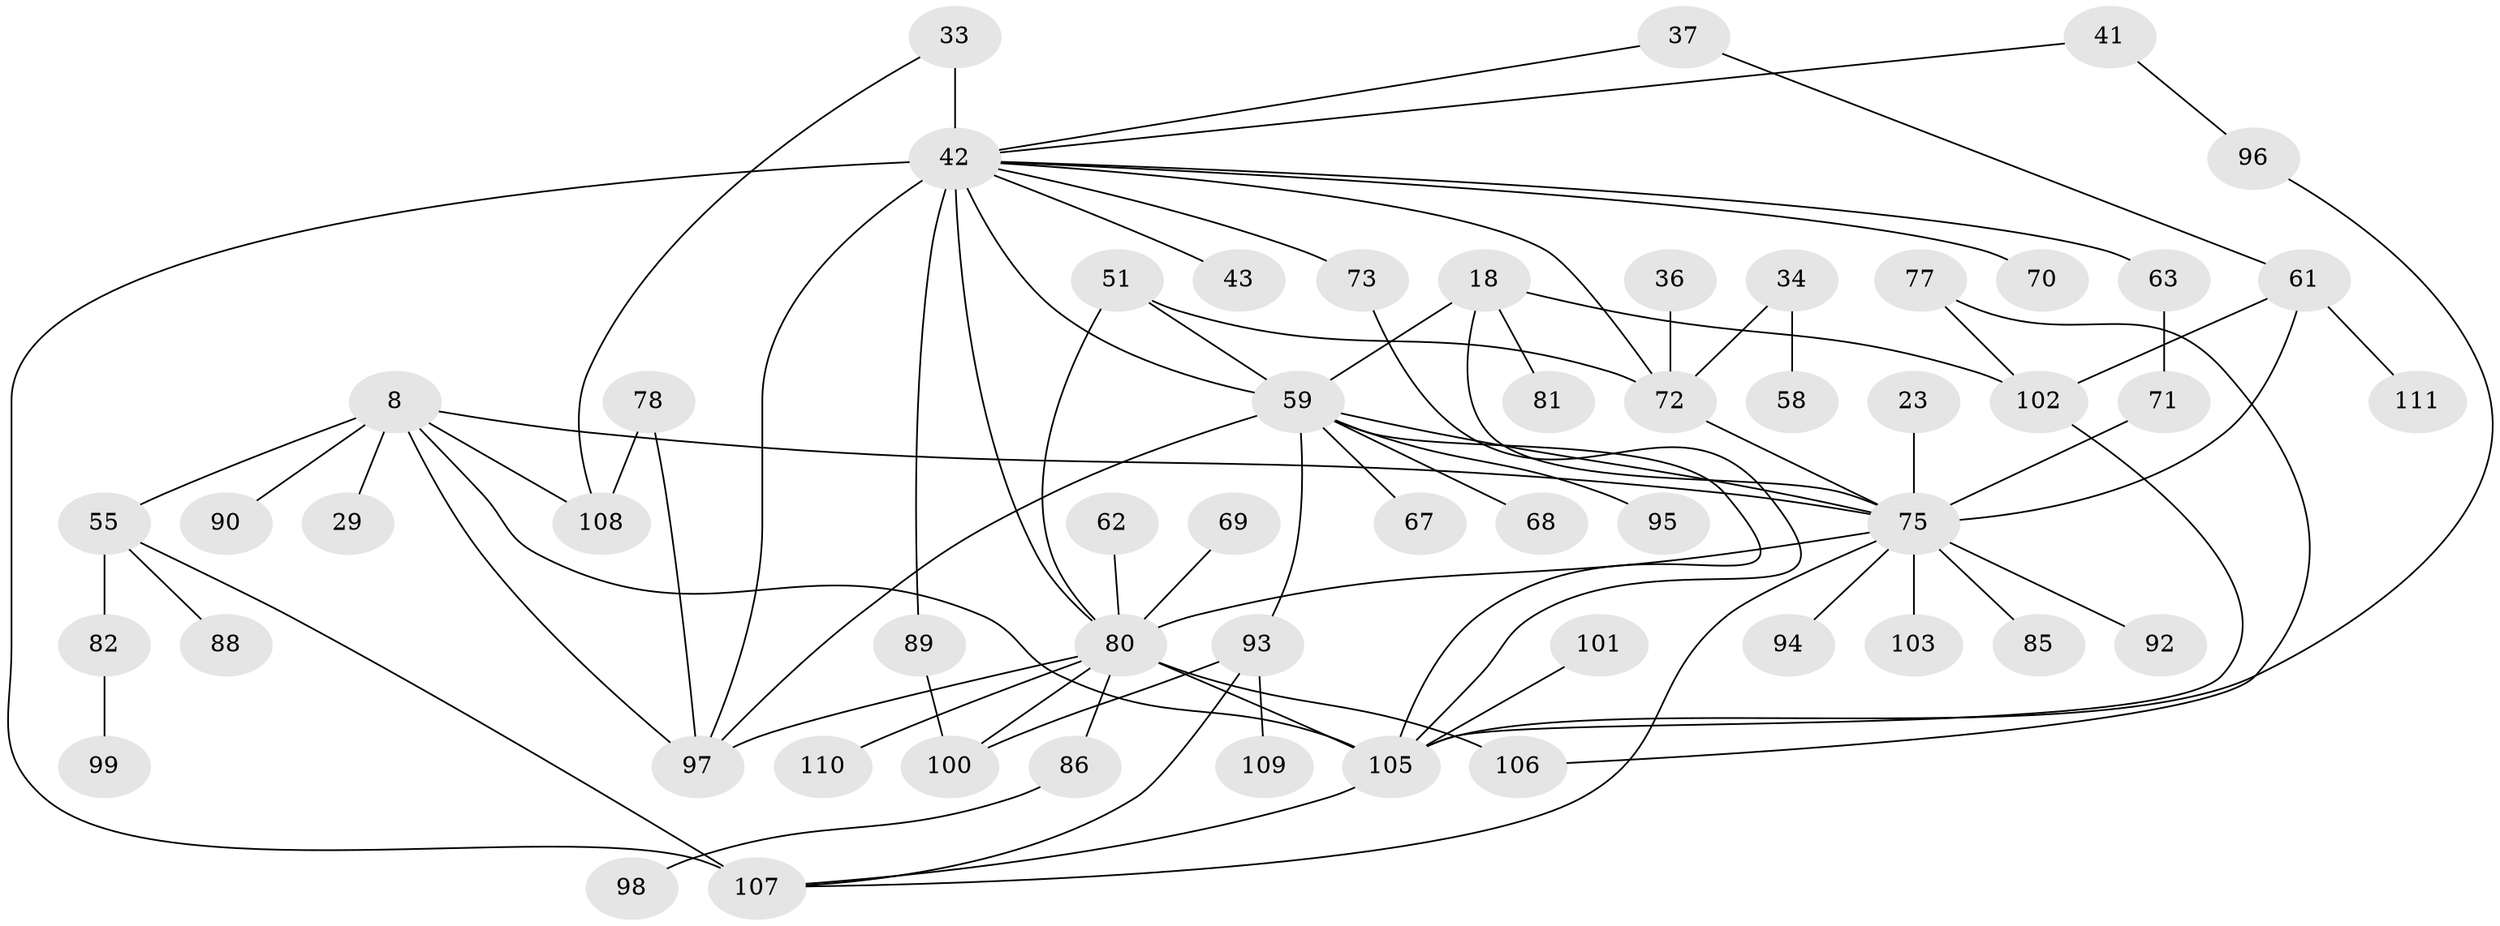 // original degree distribution, {4: 0.16216216216216217, 9: 0.009009009009009009, 3: 0.27927927927927926, 6: 0.04504504504504504, 10: 0.009009009009009009, 5: 0.036036036036036036, 1: 0.27927927927927926, 7: 0.009009009009009009, 2: 0.17117117117117117}
// Generated by graph-tools (version 1.1) at 2025/42/03/09/25 04:42:45]
// undirected, 55 vertices, 79 edges
graph export_dot {
graph [start="1"]
  node [color=gray90,style=filled];
  8 [super="+6"];
  18 [super="+1"];
  23;
  29;
  33;
  34;
  36;
  37;
  41;
  42 [super="+9+27"];
  43;
  51;
  55 [super="+22"];
  58;
  59 [super="+35+49+48+52"];
  61;
  62;
  63;
  67;
  68;
  69;
  70;
  71;
  72 [super="+12"];
  73 [super="+66"];
  75 [super="+32+3+65"];
  77;
  78;
  80 [super="+50+56+76"];
  81;
  82;
  85;
  86;
  88;
  89;
  90;
  92;
  93;
  94;
  95;
  96;
  97 [super="+57+19"];
  98;
  99;
  100;
  101;
  102 [super="+47"];
  103;
  105 [super="+64+83+79+91"];
  106 [super="+84+104"];
  107 [super="+13+87"];
  108;
  109;
  110;
  111;
  8 -- 108;
  8 -- 55;
  8 -- 90;
  8 -- 29;
  8 -- 75;
  8 -- 97 [weight=2];
  8 -- 105 [weight=2];
  18 -- 102 [weight=2];
  18 -- 81;
  18 -- 75;
  18 -- 59;
  23 -- 75;
  33 -- 108;
  33 -- 42 [weight=2];
  34 -- 58;
  34 -- 72;
  36 -- 72;
  37 -- 61;
  37 -- 42;
  41 -- 96;
  41 -- 42;
  42 -- 63;
  42 -- 70;
  42 -- 72 [weight=2];
  42 -- 43;
  42 -- 107 [weight=3];
  42 -- 80 [weight=5];
  42 -- 89;
  42 -- 59;
  42 -- 73;
  42 -- 97;
  51 -- 72;
  51 -- 59;
  51 -- 80;
  55 -- 88;
  55 -- 82;
  55 -- 107;
  59 -- 68;
  59 -- 95;
  59 -- 75;
  59 -- 93;
  59 -- 67;
  59 -- 97;
  59 -- 105;
  61 -- 111;
  61 -- 102;
  61 -- 75;
  62 -- 80;
  63 -- 71;
  69 -- 80;
  71 -- 75;
  72 -- 75;
  73 -- 105;
  75 -- 103;
  75 -- 92;
  75 -- 80 [weight=5];
  75 -- 85;
  75 -- 107;
  75 -- 94;
  77 -- 102;
  77 -- 106;
  78 -- 108;
  78 -- 97;
  80 -- 100;
  80 -- 86;
  80 -- 105 [weight=3];
  80 -- 97 [weight=2];
  80 -- 110;
  80 -- 106 [weight=3];
  82 -- 99;
  86 -- 98;
  89 -- 100;
  93 -- 109;
  93 -- 100;
  93 -- 107;
  96 -- 105;
  101 -- 105;
  102 -- 105;
  105 -- 107;
}
